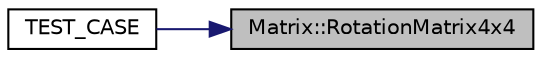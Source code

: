 digraph "Matrix::RotationMatrix4x4"
{
 // LATEX_PDF_SIZE
  edge [fontname="Helvetica",fontsize="10",labelfontname="Helvetica",labelfontsize="10"];
  node [fontname="Helvetica",fontsize="10",shape=record];
  rankdir="RL";
  Node1 [label="Matrix::RotationMatrix4x4",height=0.2,width=0.4,color="black", fillcolor="grey75", style="filled", fontcolor="black",tooltip="Obliczanie czterowymiarowej macierzy obrotu i translacji."];
  Node1 -> Node2 [dir="back",color="midnightblue",fontsize="10",style="solid",fontname="Helvetica"];
  Node2 [label="TEST_CASE",height=0.2,width=0.4,color="black", fillcolor="white", style="filled",URL="$test__matrix4x4_8cpp.html#a33cd67883d969e181ef8708d4fb418e5",tooltip=" "];
}
